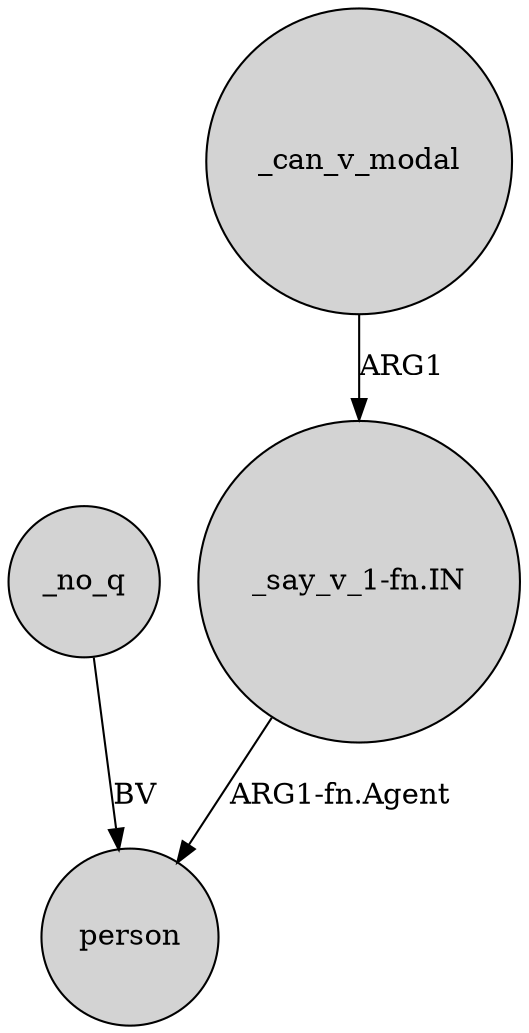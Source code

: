 digraph {
	node [shape=circle style=filled]
	"_say_v_1-fn.IN" -> person [label="ARG1-fn.Agent"]
	_can_v_modal -> "_say_v_1-fn.IN" [label=ARG1]
	_no_q -> person [label=BV]
}
